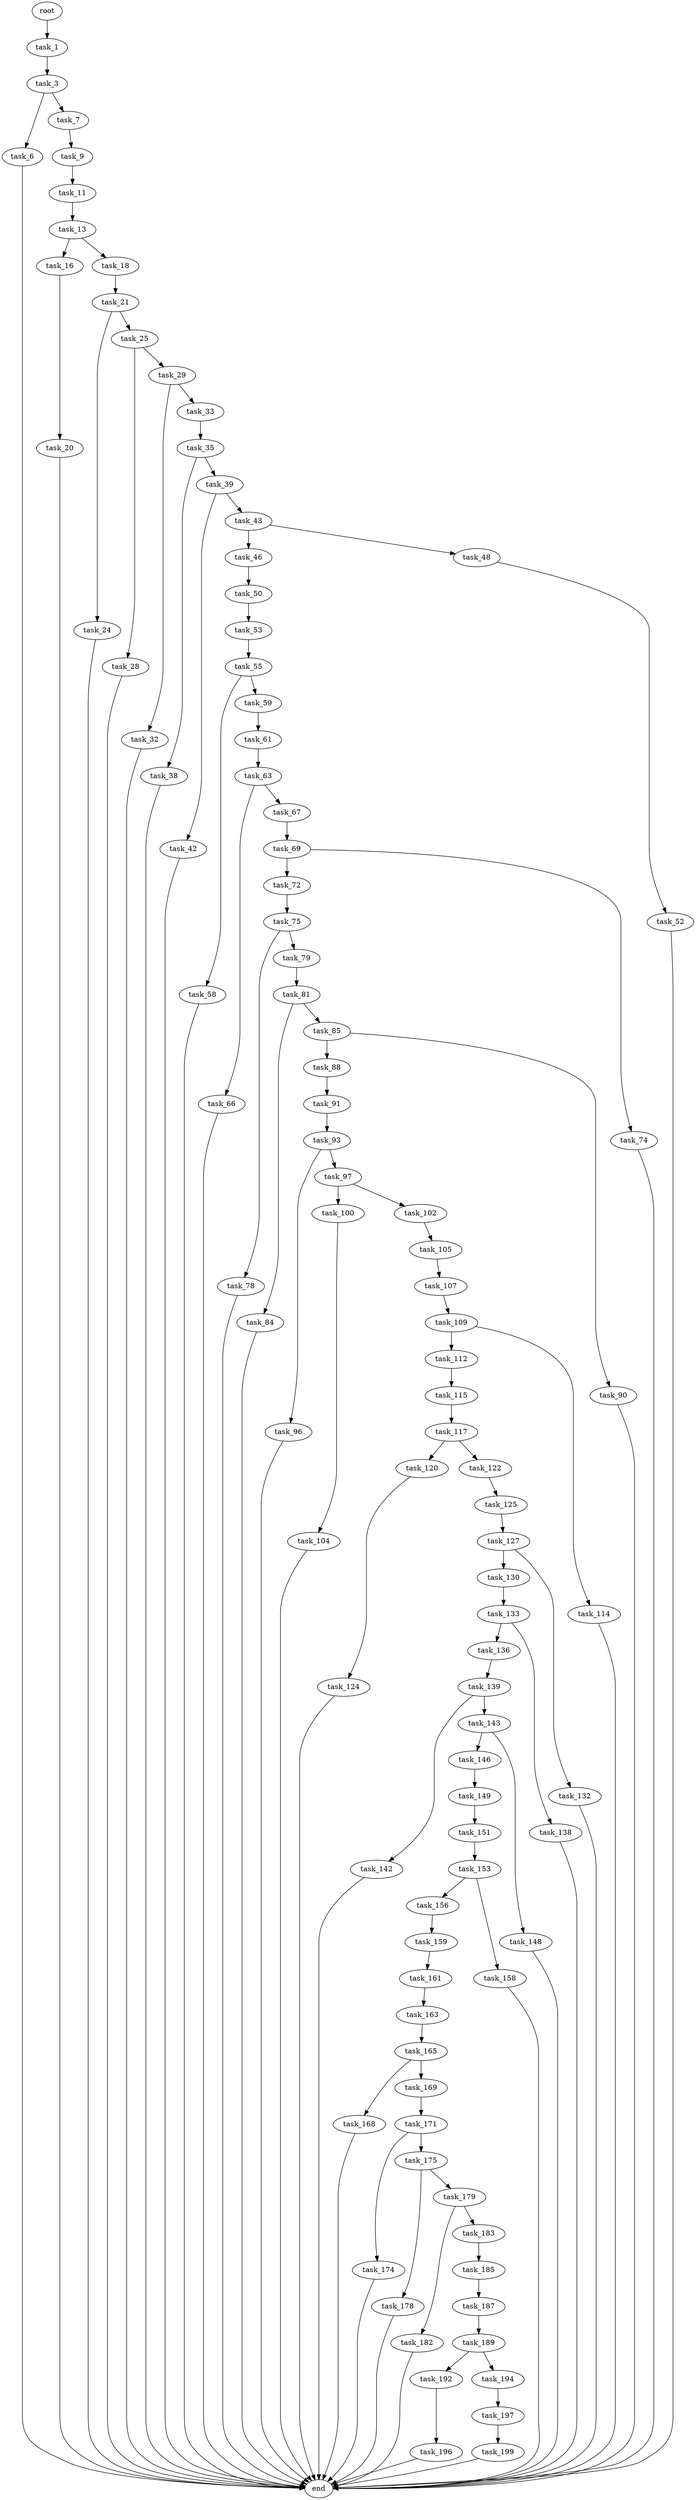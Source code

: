 digraph G {
  root [size="0.000000"];
  task_1 [size="1073741824000.000000"];
  task_3 [size="142472239890.000000"];
  task_6 [size="897091405480.000000"];
  task_7 [size="813086052226.000000"];
  task_9 [size="231928233984.000000"];
  task_11 [size="231928233984.000000"];
  task_13 [size="368293445632.000000"];
  task_16 [size="134217728000.000000"];
  task_18 [size="134217728000.000000"];
  task_20 [size="8589934592.000000"];
  task_21 [size="427764478987.000000"];
  task_24 [size="27942972066.000000"];
  task_25 [size="782757789696.000000"];
  task_28 [size="9209222276.000000"];
  task_29 [size="26932159814.000000"];
  task_32 [size="231928233984.000000"];
  task_33 [size="134217728000.000000"];
  task_35 [size="21976107527.000000"];
  task_38 [size="1112259541106.000000"];
  task_39 [size="24236018328.000000"];
  task_42 [size="3199980324.000000"];
  task_43 [size="89744348900.000000"];
  task_46 [size="56268600149.000000"];
  task_48 [size="152448888338.000000"];
  task_50 [size="134217728000.000000"];
  task_52 [size="231928233984.000000"];
  task_53 [size="25853743903.000000"];
  task_55 [size="8589934592.000000"];
  task_58 [size="579181245.000000"];
  task_59 [size="9011848488.000000"];
  task_61 [size="856001578663.000000"];
  task_63 [size="125120821232.000000"];
  task_66 [size="17302845200.000000"];
  task_67 [size="15901134874.000000"];
  task_69 [size="87788443653.000000"];
  task_72 [size="2918812491.000000"];
  task_74 [size="1073741824000.000000"];
  task_75 [size="6191689677.000000"];
  task_78 [size="28991029248.000000"];
  task_79 [size="1198839306.000000"];
  task_81 [size="192714944893.000000"];
  task_84 [size="19969368152.000000"];
  task_85 [size="938878142335.000000"];
  task_88 [size="8589934592.000000"];
  task_90 [size="782757789696.000000"];
  task_91 [size="5763974573.000000"];
  task_93 [size="8215700989.000000"];
  task_96 [size="61756733938.000000"];
  task_97 [size="831243275612.000000"];
  task_100 [size="244023986797.000000"];
  task_102 [size="231928233984.000000"];
  task_104 [size="1073741824000.000000"];
  task_105 [size="89391929421.000000"];
  task_107 [size="129430724783.000000"];
  task_109 [size="8589934592.000000"];
  task_112 [size="8040766158.000000"];
  task_114 [size="383287837933.000000"];
  task_115 [size="31881890785.000000"];
  task_117 [size="134217728000.000000"];
  task_120 [size="5198109877.000000"];
  task_122 [size="377331141623.000000"];
  task_124 [size="632318679322.000000"];
  task_125 [size="368293445632.000000"];
  task_127 [size="48040379846.000000"];
  task_130 [size="608366596202.000000"];
  task_132 [size="8589934592.000000"];
  task_133 [size="231928233984.000000"];
  task_136 [size="8589934592.000000"];
  task_138 [size="231928233984.000000"];
  task_139 [size="231928233984.000000"];
  task_142 [size="1096972984066.000000"];
  task_143 [size="8319356492.000000"];
  task_146 [size="180555250213.000000"];
  task_148 [size="549755813888.000000"];
  task_149 [size="549755813888.000000"];
  task_151 [size="536011328921.000000"];
  task_153 [size="53264060354.000000"];
  task_156 [size="231928233984.000000"];
  task_158 [size="18325017736.000000"];
  task_159 [size="65633899429.000000"];
  task_161 [size="1034492791950.000000"];
  task_163 [size="292343735066.000000"];
  task_165 [size="231928233984.000000"];
  task_168 [size="13616264482.000000"];
  task_169 [size="125685099148.000000"];
  task_171 [size="35298264659.000000"];
  task_174 [size="549755813888.000000"];
  task_175 [size="549755813888.000000"];
  task_178 [size="16041195652.000000"];
  task_179 [size="125702135472.000000"];
  task_182 [size="368293445632.000000"];
  task_183 [size="554047681189.000000"];
  task_185 [size="52912239438.000000"];
  task_187 [size="1073741824000.000000"];
  task_189 [size="28991029248.000000"];
  task_192 [size="782757789696.000000"];
  task_194 [size="1139971220648.000000"];
  task_196 [size="549755813888.000000"];
  task_197 [size="559222201070.000000"];
  task_199 [size="368293445632.000000"];
  end [size="0.000000"];

  root -> task_1 [size="1.000000"];
  task_1 -> task_3 [size="838860800.000000"];
  task_3 -> task_6 [size="134217728.000000"];
  task_3 -> task_7 [size="134217728.000000"];
  task_6 -> end [size="1.000000"];
  task_7 -> task_9 [size="838860800.000000"];
  task_9 -> task_11 [size="301989888.000000"];
  task_11 -> task_13 [size="301989888.000000"];
  task_13 -> task_16 [size="411041792.000000"];
  task_13 -> task_18 [size="411041792.000000"];
  task_16 -> task_20 [size="209715200.000000"];
  task_18 -> task_21 [size="209715200.000000"];
  task_20 -> end [size="1.000000"];
  task_21 -> task_24 [size="536870912.000000"];
  task_21 -> task_25 [size="536870912.000000"];
  task_24 -> end [size="1.000000"];
  task_25 -> task_28 [size="679477248.000000"];
  task_25 -> task_29 [size="679477248.000000"];
  task_28 -> end [size="1.000000"];
  task_29 -> task_32 [size="134217728.000000"];
  task_29 -> task_33 [size="134217728.000000"];
  task_32 -> end [size="1.000000"];
  task_33 -> task_35 [size="209715200.000000"];
  task_35 -> task_38 [size="411041792.000000"];
  task_35 -> task_39 [size="411041792.000000"];
  task_38 -> end [size="1.000000"];
  task_39 -> task_42 [size="536870912.000000"];
  task_39 -> task_43 [size="536870912.000000"];
  task_42 -> end [size="1.000000"];
  task_43 -> task_46 [size="209715200.000000"];
  task_43 -> task_48 [size="209715200.000000"];
  task_46 -> task_50 [size="75497472.000000"];
  task_48 -> task_52 [size="134217728.000000"];
  task_50 -> task_53 [size="209715200.000000"];
  task_52 -> end [size="1.000000"];
  task_53 -> task_55 [size="536870912.000000"];
  task_55 -> task_58 [size="33554432.000000"];
  task_55 -> task_59 [size="33554432.000000"];
  task_58 -> end [size="1.000000"];
  task_59 -> task_61 [size="209715200.000000"];
  task_61 -> task_63 [size="536870912.000000"];
  task_63 -> task_66 [size="301989888.000000"];
  task_63 -> task_67 [size="301989888.000000"];
  task_66 -> end [size="1.000000"];
  task_67 -> task_69 [size="33554432.000000"];
  task_69 -> task_72 [size="411041792.000000"];
  task_69 -> task_74 [size="411041792.000000"];
  task_72 -> task_75 [size="75497472.000000"];
  task_74 -> end [size="1.000000"];
  task_75 -> task_78 [size="301989888.000000"];
  task_75 -> task_79 [size="301989888.000000"];
  task_78 -> end [size="1.000000"];
  task_79 -> task_81 [size="33554432.000000"];
  task_81 -> task_84 [size="209715200.000000"];
  task_81 -> task_85 [size="209715200.000000"];
  task_84 -> end [size="1.000000"];
  task_85 -> task_88 [size="838860800.000000"];
  task_85 -> task_90 [size="838860800.000000"];
  task_88 -> task_91 [size="33554432.000000"];
  task_90 -> end [size="1.000000"];
  task_91 -> task_93 [size="134217728.000000"];
  task_93 -> task_96 [size="209715200.000000"];
  task_93 -> task_97 [size="209715200.000000"];
  task_96 -> end [size="1.000000"];
  task_97 -> task_100 [size="536870912.000000"];
  task_97 -> task_102 [size="536870912.000000"];
  task_100 -> task_104 [size="411041792.000000"];
  task_102 -> task_105 [size="301989888.000000"];
  task_104 -> end [size="1.000000"];
  task_105 -> task_107 [size="134217728.000000"];
  task_107 -> task_109 [size="134217728.000000"];
  task_109 -> task_112 [size="33554432.000000"];
  task_109 -> task_114 [size="33554432.000000"];
  task_112 -> task_115 [size="411041792.000000"];
  task_114 -> end [size="1.000000"];
  task_115 -> task_117 [size="679477248.000000"];
  task_117 -> task_120 [size="209715200.000000"];
  task_117 -> task_122 [size="209715200.000000"];
  task_120 -> task_124 [size="536870912.000000"];
  task_122 -> task_125 [size="411041792.000000"];
  task_124 -> end [size="1.000000"];
  task_125 -> task_127 [size="411041792.000000"];
  task_127 -> task_130 [size="838860800.000000"];
  task_127 -> task_132 [size="838860800.000000"];
  task_130 -> task_133 [size="411041792.000000"];
  task_132 -> end [size="1.000000"];
  task_133 -> task_136 [size="301989888.000000"];
  task_133 -> task_138 [size="301989888.000000"];
  task_136 -> task_139 [size="33554432.000000"];
  task_138 -> end [size="1.000000"];
  task_139 -> task_142 [size="301989888.000000"];
  task_139 -> task_143 [size="301989888.000000"];
  task_142 -> end [size="1.000000"];
  task_143 -> task_146 [size="301989888.000000"];
  task_143 -> task_148 [size="301989888.000000"];
  task_146 -> task_149 [size="134217728.000000"];
  task_148 -> end [size="1.000000"];
  task_149 -> task_151 [size="536870912.000000"];
  task_151 -> task_153 [size="411041792.000000"];
  task_153 -> task_156 [size="838860800.000000"];
  task_153 -> task_158 [size="838860800.000000"];
  task_156 -> task_159 [size="301989888.000000"];
  task_158 -> end [size="1.000000"];
  task_159 -> task_161 [size="301989888.000000"];
  task_161 -> task_163 [size="838860800.000000"];
  task_163 -> task_165 [size="679477248.000000"];
  task_165 -> task_168 [size="301989888.000000"];
  task_165 -> task_169 [size="301989888.000000"];
  task_168 -> end [size="1.000000"];
  task_169 -> task_171 [size="411041792.000000"];
  task_171 -> task_174 [size="679477248.000000"];
  task_171 -> task_175 [size="679477248.000000"];
  task_174 -> end [size="1.000000"];
  task_175 -> task_178 [size="536870912.000000"];
  task_175 -> task_179 [size="536870912.000000"];
  task_178 -> end [size="1.000000"];
  task_179 -> task_182 [size="301989888.000000"];
  task_179 -> task_183 [size="301989888.000000"];
  task_182 -> end [size="1.000000"];
  task_183 -> task_185 [size="411041792.000000"];
  task_185 -> task_187 [size="838860800.000000"];
  task_187 -> task_189 [size="838860800.000000"];
  task_189 -> task_192 [size="75497472.000000"];
  task_189 -> task_194 [size="75497472.000000"];
  task_192 -> task_196 [size="679477248.000000"];
  task_194 -> task_197 [size="679477248.000000"];
  task_196 -> end [size="1.000000"];
  task_197 -> task_199 [size="536870912.000000"];
  task_199 -> end [size="1.000000"];
}
